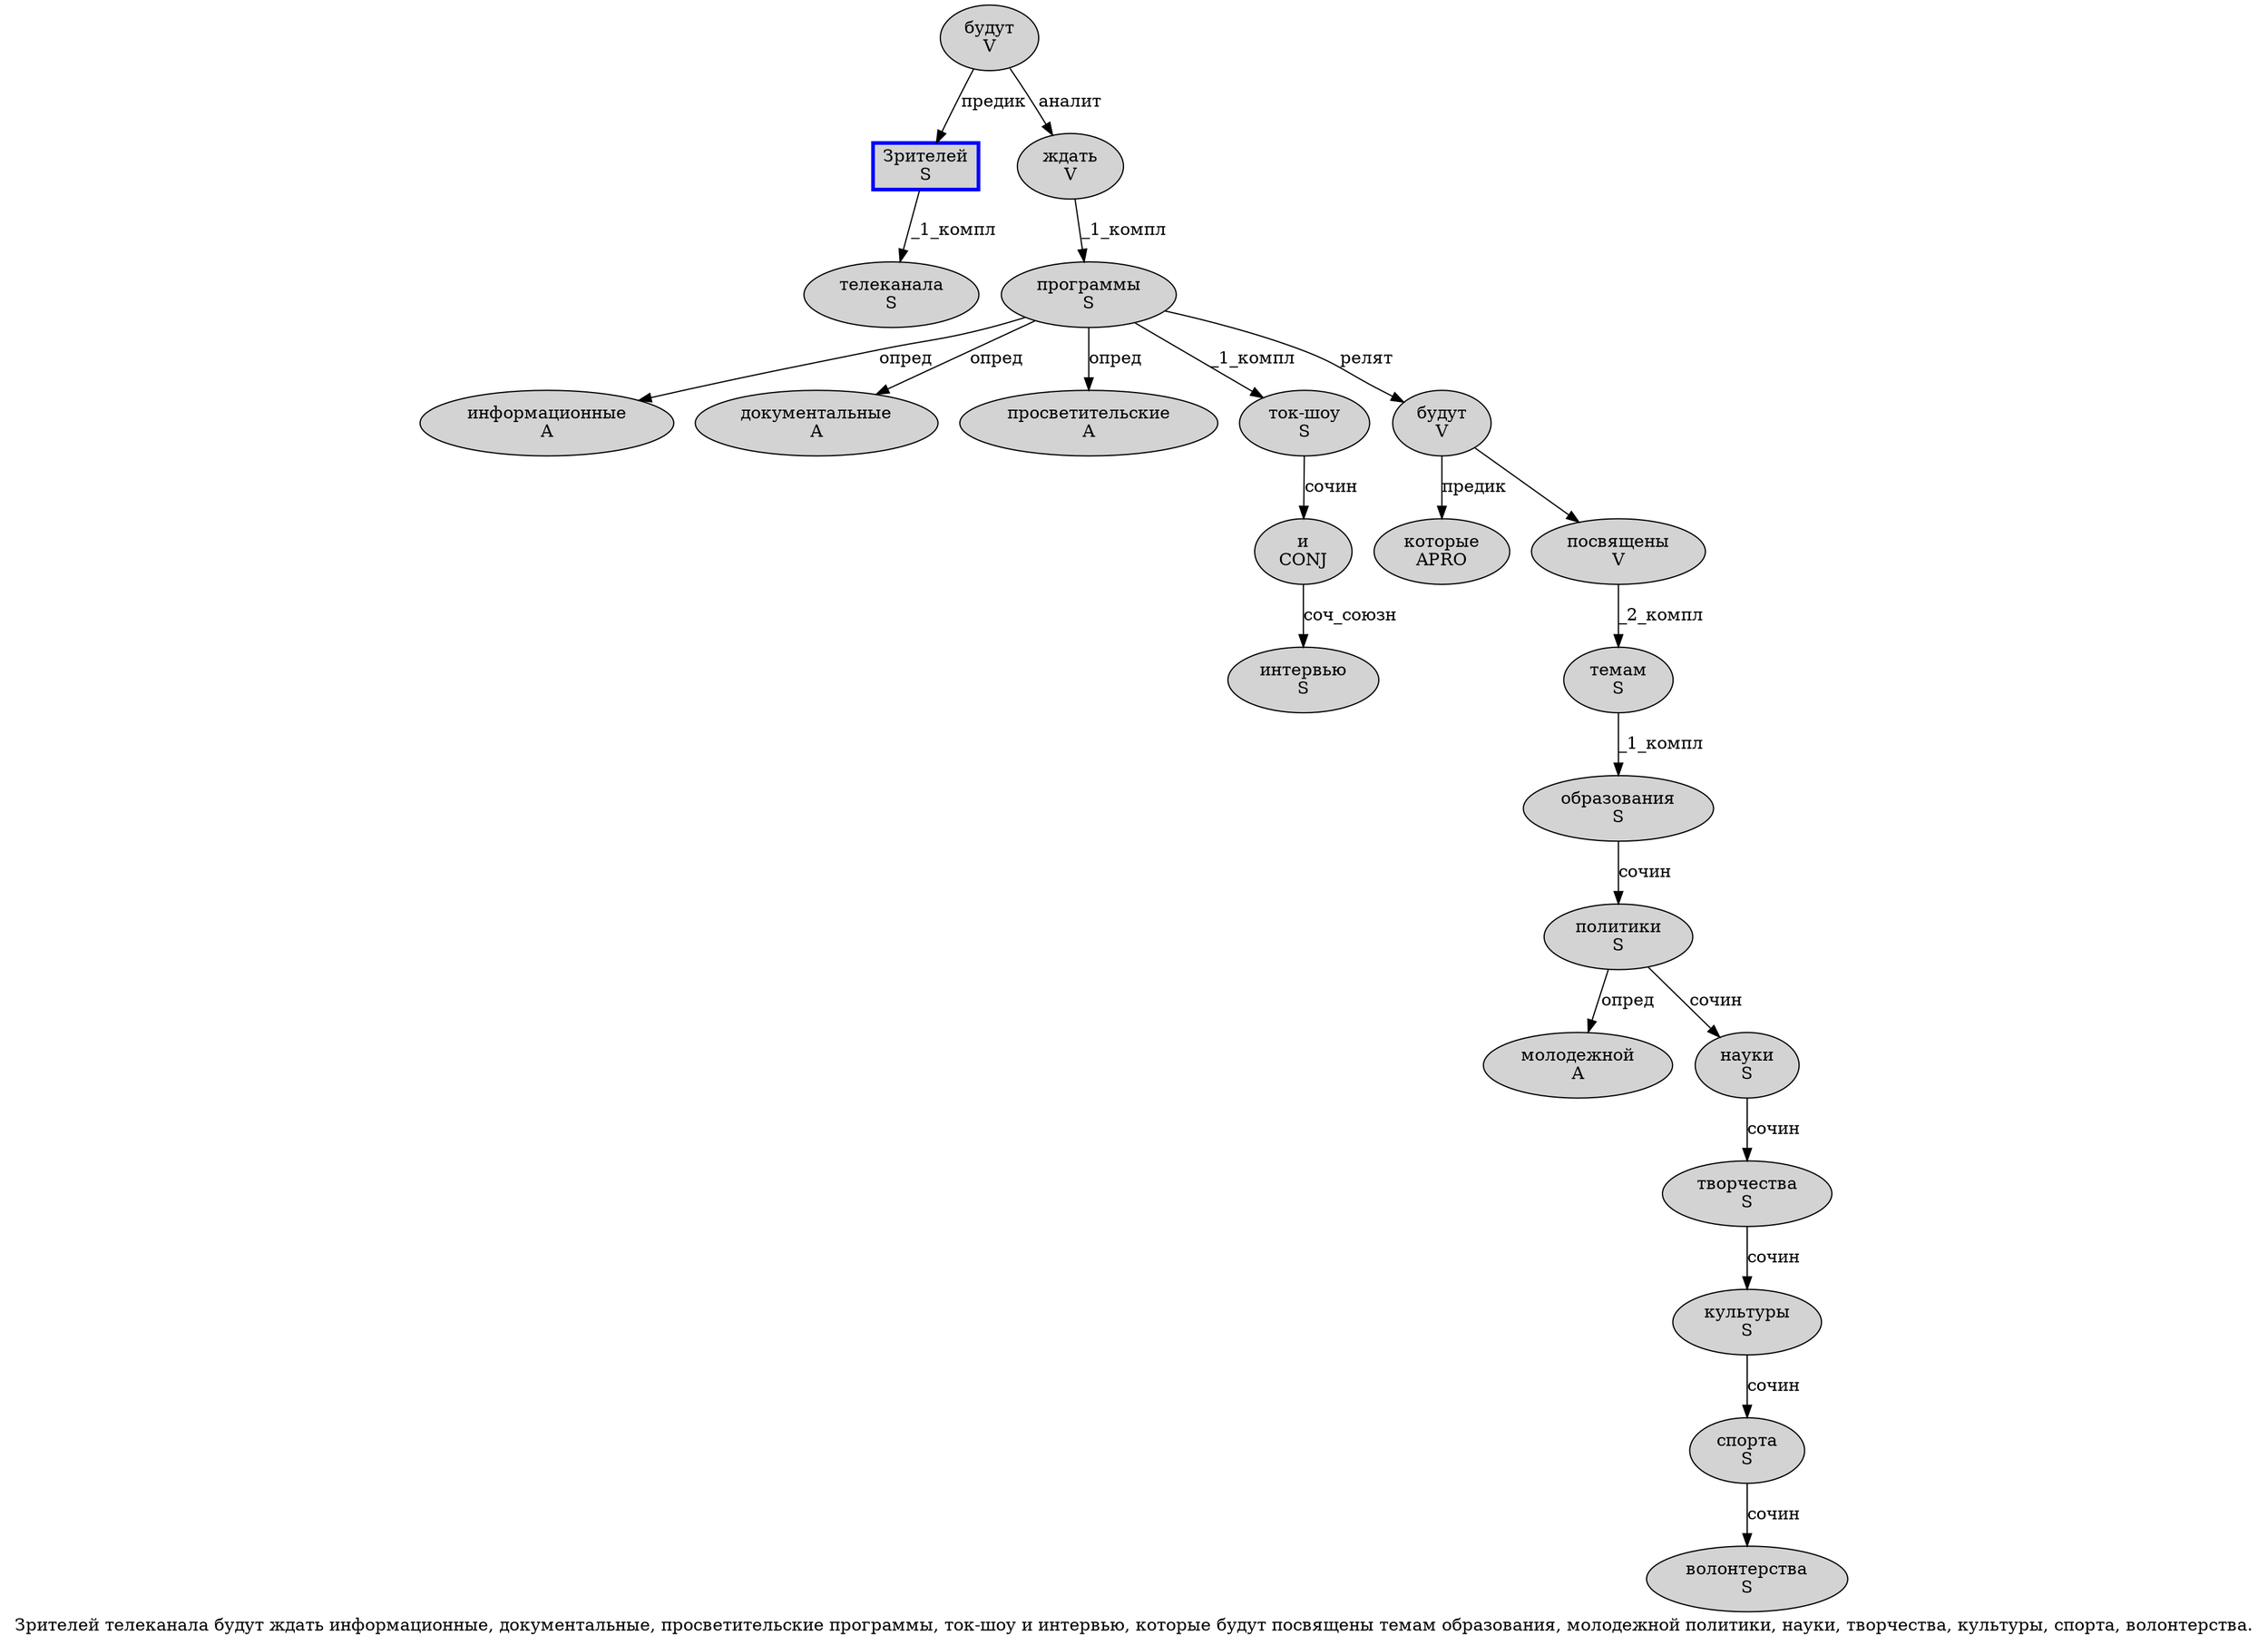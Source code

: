 digraph SENTENCE_843 {
	graph [label="Зрителей телеканала будут ждать информационные, документальные, просветительские программы, ток-шоу и интервью, которые будут посвящены темам образования, молодежной политики, науки, творчества, культуры, спорта, волонтерства."]
	node [style=filled]
		0 [label="Зрителей
S" color=blue fillcolor=lightgray penwidth=3 shape=box]
		1 [label="телеканала
S" color="" fillcolor=lightgray penwidth=1 shape=ellipse]
		2 [label="будут
V" color="" fillcolor=lightgray penwidth=1 shape=ellipse]
		3 [label="ждать
V" color="" fillcolor=lightgray penwidth=1 shape=ellipse]
		4 [label="информационные
A" color="" fillcolor=lightgray penwidth=1 shape=ellipse]
		6 [label="документальные
A" color="" fillcolor=lightgray penwidth=1 shape=ellipse]
		8 [label="просветительские
A" color="" fillcolor=lightgray penwidth=1 shape=ellipse]
		9 [label="программы
S" color="" fillcolor=lightgray penwidth=1 shape=ellipse]
		11 [label="ток-шоу
S" color="" fillcolor=lightgray penwidth=1 shape=ellipse]
		12 [label="и
CONJ" color="" fillcolor=lightgray penwidth=1 shape=ellipse]
		13 [label="интервью
S" color="" fillcolor=lightgray penwidth=1 shape=ellipse]
		15 [label="которые
APRO" color="" fillcolor=lightgray penwidth=1 shape=ellipse]
		16 [label="будут
V" color="" fillcolor=lightgray penwidth=1 shape=ellipse]
		17 [label="посвящены
V" color="" fillcolor=lightgray penwidth=1 shape=ellipse]
		18 [label="темам
S" color="" fillcolor=lightgray penwidth=1 shape=ellipse]
		19 [label="образования
S" color="" fillcolor=lightgray penwidth=1 shape=ellipse]
		21 [label="молодежной
A" color="" fillcolor=lightgray penwidth=1 shape=ellipse]
		22 [label="политики
S" color="" fillcolor=lightgray penwidth=1 shape=ellipse]
		24 [label="науки
S" color="" fillcolor=lightgray penwidth=1 shape=ellipse]
		26 [label="творчества
S" color="" fillcolor=lightgray penwidth=1 shape=ellipse]
		28 [label="культуры
S" color="" fillcolor=lightgray penwidth=1 shape=ellipse]
		30 [label="спорта
S" color="" fillcolor=lightgray penwidth=1 shape=ellipse]
		32 [label="волонтерства
S" color="" fillcolor=lightgray penwidth=1 shape=ellipse]
			17 -> 18 [label="_2_компл"]
			16 -> 15 [label="предик"]
			16 -> 17
			30 -> 32 [label="сочин"]
			12 -> 13 [label="соч_союзн"]
			2 -> 0 [label="предик"]
			2 -> 3 [label="аналит"]
			18 -> 19 [label="_1_компл"]
			3 -> 9 [label="_1_компл"]
			22 -> 21 [label="опред"]
			22 -> 24 [label="сочин"]
			19 -> 22 [label="сочин"]
			24 -> 26 [label="сочин"]
			11 -> 12 [label="сочин"]
			28 -> 30 [label="сочин"]
			26 -> 28 [label="сочин"]
			9 -> 4 [label="опред"]
			9 -> 6 [label="опред"]
			9 -> 8 [label="опред"]
			9 -> 11 [label="_1_компл"]
			9 -> 16 [label="релят"]
			0 -> 1 [label="_1_компл"]
}